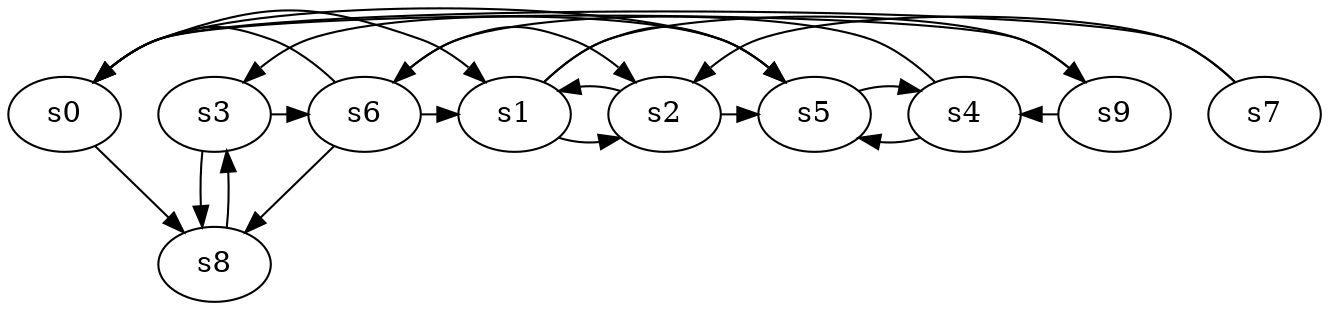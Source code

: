 digraph game_0909_complex_10 {
    s0 [name="s0", player=1];
    s1 [name="s1", player=0];
    s2 [name="s2", player=0];
    s3 [name="s3", player=0, target=1];
    s4 [name="s4", player=1];
    s5 [name="s5", player=0];
    s6 [name="s6", player=1];
    s7 [name="s7", player=1];
    s8 [name="s8", player=0, target=1];
    s9 [name="s9", player=1];

    s0 -> s1 [constraint="!(time % 3 == 1)"];
    s0 -> s5 [constraint="time == 0 || time == 15 || time == 18"];
    s0 -> s8 [constraint="!(time % 4 == 2)"];
    s1 -> s2 [constraint="time == 4 || time == 14"];
    s1 -> s5 [constraint="time == 1 || time == 6 || time == 17"];
    s1 -> s9 [constraint="time % 2 == 1 && time % 5 == 1"];
    s2 -> s1 [constraint="!(time % 6 == 0)"];
    s2 -> s5 [constraint="time % 2 == 1 && time % 4 == 2"];
    s3 -> s6 [constraint="time == 12 || time == 19 || time == 22 || time == 23"];
    s3 -> s8;
    s4 -> s5 [constraint="time % 2 == 0 && time % 5 == 0"];
    s4 -> s6 [constraint="time % 2 == 1 && time % 3 == 2"];
    s5 -> s3 [constraint="time % 4 == 2 || time % 4 == 1"];
    s5 -> s4 [constraint="time % 5 == 4 || time % 4 == 3"];
    s6 -> s0 [constraint="time == 3 || time == 6 || time == 7 || time == 16 || time == 19"];
    s6 -> s1 [constraint="time % 8 == 6"];
    s6 -> s2 [constraint="time == 8 || time == 10 || time == 15"];
    s6 -> s8 [constraint="time % 7 == 6"];
    s7 -> s0 [constraint="time % 4 == 2 && time % 4 == 1"];
    s7 -> s2 [constraint="time % 2 == 1 && time % 5 == 3"];
    s8 -> s3;
    s9 -> s0 [constraint="time % 3 == 1 && time % 5 == 3"];
    s9 -> s4 [constraint="!(time % 4 == 0)"];
}

